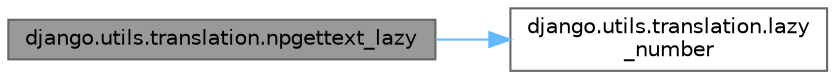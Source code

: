 digraph "django.utils.translation.npgettext_lazy"
{
 // LATEX_PDF_SIZE
  bgcolor="transparent";
  edge [fontname=Helvetica,fontsize=10,labelfontname=Helvetica,labelfontsize=10];
  node [fontname=Helvetica,fontsize=10,shape=box,height=0.2,width=0.4];
  rankdir="LR";
  Node1 [id="Node000001",label="django.utils.translation.npgettext_lazy",height=0.2,width=0.4,color="gray40", fillcolor="grey60", style="filled", fontcolor="black",tooltip=" "];
  Node1 -> Node2 [id="edge1_Node000001_Node000002",color="steelblue1",style="solid",tooltip=" "];
  Node2 [id="Node000002",label="django.utils.translation.lazy\l_number",height=0.2,width=0.4,color="grey40", fillcolor="white", style="filled",URL="$namespacedjango_1_1utils_1_1translation.html#a2c3f3517a2d6a15a8dc0275acad03963",tooltip=" "];
}
